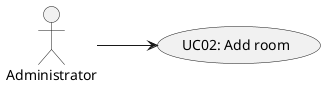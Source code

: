 @startuml
'https://plantuml.com/use-case-diagram

left to right direction

Actor Administrator as admin

usecase "UC02: Add room" as UC2

admin --> UC2

@enduml